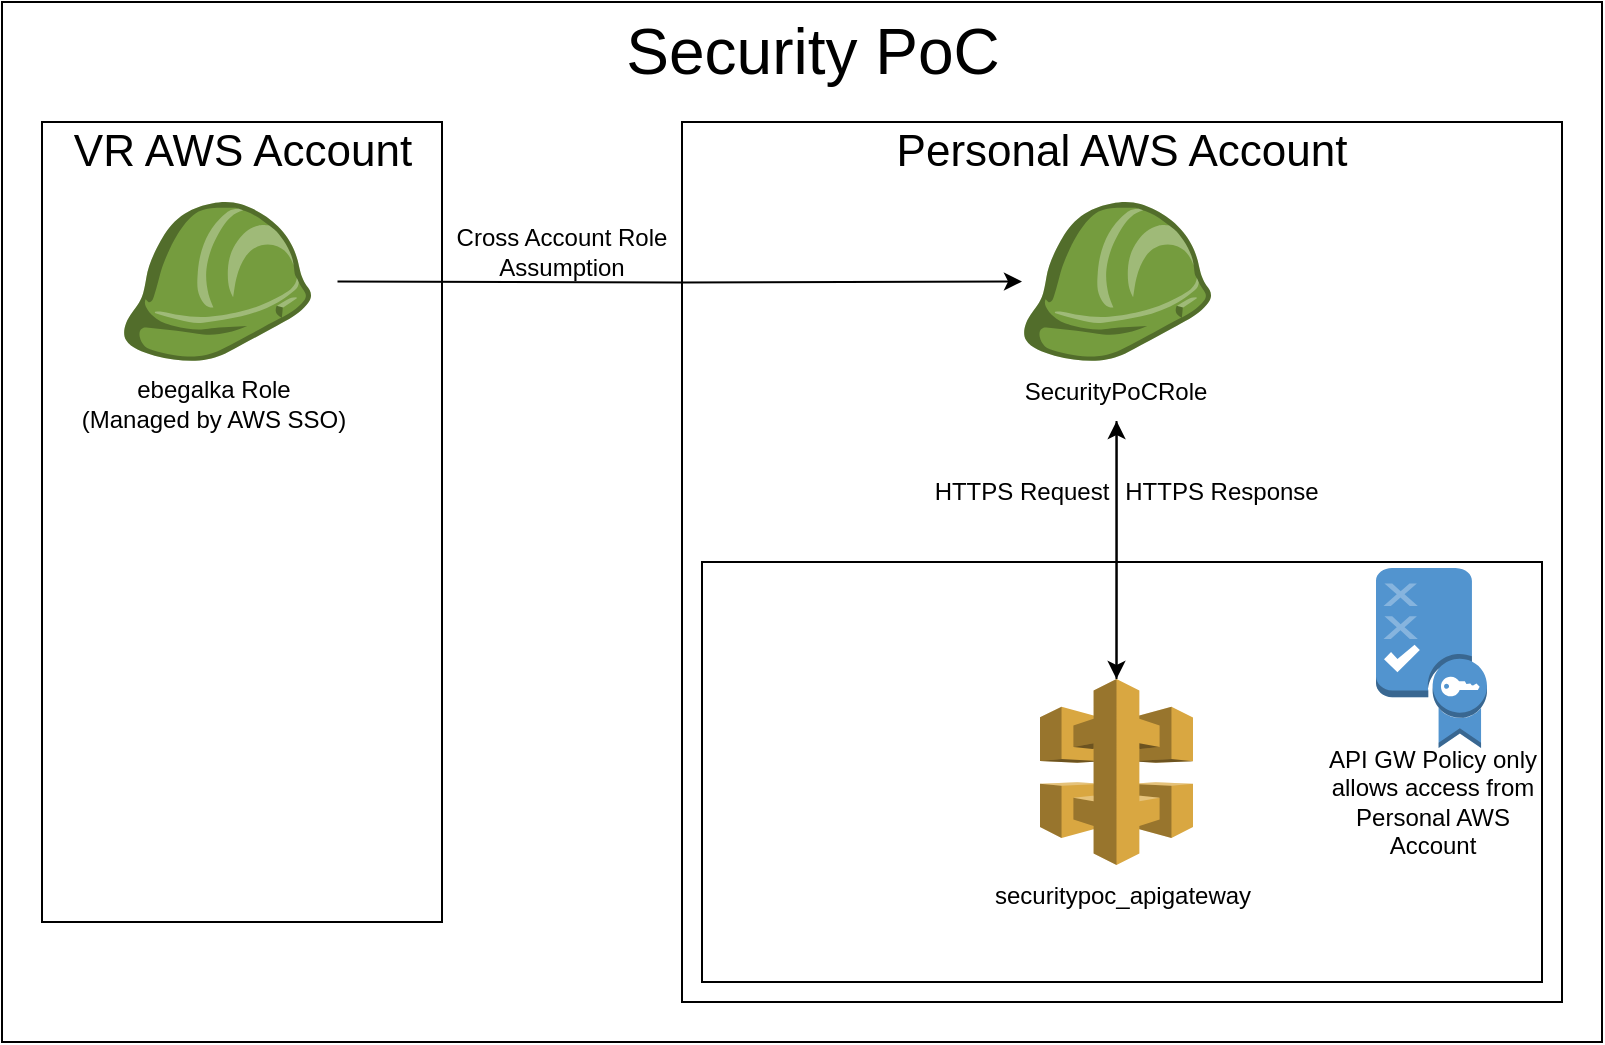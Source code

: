 <mxfile version="16.1.2" type="device"><diagram id="xhS52T2_uGqn65khwj6n" name="Page-1"><mxGraphModel dx="1102" dy="1025" grid="1" gridSize="10" guides="1" tooltips="1" connect="1" arrows="1" fold="1" page="1" pageScale="1" pageWidth="850" pageHeight="1100" math="0" shadow="0"><root><mxCell id="0"/><mxCell id="1" parent="0"/><mxCell id="o6AYox7arM_0E0to1RGb-30" value="" style="rounded=0;whiteSpace=wrap;html=1;fontSize=12;fillColor=none;" parent="1" vertex="1"><mxGeometry x="20" y="60" width="800" height="520" as="geometry"/></mxCell><mxCell id="o6AYox7arM_0E0to1RGb-2" value="" style="rounded=0;whiteSpace=wrap;html=1;fillColor=none;" parent="1" vertex="1"><mxGeometry x="360" y="120" width="440" height="440" as="geometry"/></mxCell><mxCell id="o6AYox7arM_0E0to1RGb-23" value="" style="rounded=0;whiteSpace=wrap;html=1;fontSize=12;fillColor=none;" parent="1" vertex="1"><mxGeometry x="370" y="340" width="420" height="210" as="geometry"/></mxCell><mxCell id="o6AYox7arM_0E0to1RGb-1" value="" style="rounded=0;whiteSpace=wrap;html=1;fillColor=none;" parent="1" vertex="1"><mxGeometry x="40" y="120" width="200" height="400" as="geometry"/></mxCell><mxCell id="o6AYox7arM_0E0to1RGb-3" value="VR AWS Account" style="text;html=1;strokeColor=none;fillColor=none;align=center;verticalAlign=middle;whiteSpace=wrap;rounded=0;fontSize=22;" parent="1" vertex="1"><mxGeometry x="40" y="120" width="201" height="30" as="geometry"/></mxCell><mxCell id="o6AYox7arM_0E0to1RGb-4" value="Personal AWS Account" style="text;html=1;strokeColor=none;fillColor=none;align=center;verticalAlign=middle;whiteSpace=wrap;rounded=0;fontSize=22;" parent="1" vertex="1"><mxGeometry x="360" y="120" width="440" height="30" as="geometry"/></mxCell><mxCell id="o6AYox7arM_0E0to1RGb-25" style="edgeStyle=orthogonalEdgeStyle;rounded=0;orthogonalLoop=1;jettySize=auto;html=1;fontSize=12;" parent="1" target="o6AYox7arM_0E0to1RGb-8" edge="1"><mxGeometry relative="1" as="geometry"><mxPoint x="187.75" y="199.75" as="sourcePoint"/></mxGeometry></mxCell><mxCell id="o6AYox7arM_0E0to1RGb-8" value="" style="outlineConnect=0;dashed=0;verticalLabelPosition=bottom;verticalAlign=top;align=center;html=1;shape=mxgraph.aws3.role;fillColor=#759C3E;gradientColor=none;fontSize=22;" parent="1" vertex="1"><mxGeometry x="530" y="160" width="94.5" height="79.5" as="geometry"/></mxCell><mxCell id="o6AYox7arM_0E0to1RGb-17" style="edgeStyle=orthogonalEdgeStyle;rounded=0;orthogonalLoop=1;jettySize=auto;html=1;exitX=0.5;exitY=1;exitDx=0;exitDy=0;fontSize=12;" parent="1" source="o6AYox7arM_0E0to1RGb-9" target="o6AYox7arM_0E0to1RGb-10" edge="1"><mxGeometry relative="1" as="geometry"/></mxCell><mxCell id="o6AYox7arM_0E0to1RGb-9" value="SecurityPoCRole" style="text;html=1;strokeColor=none;fillColor=none;align=center;verticalAlign=middle;whiteSpace=wrap;rounded=0;fontSize=12;" parent="1" vertex="1"><mxGeometry x="547.25" y="239.5" width="60" height="30" as="geometry"/></mxCell><mxCell id="o6AYox7arM_0E0to1RGb-18" style="edgeStyle=orthogonalEdgeStyle;rounded=0;orthogonalLoop=1;jettySize=auto;html=1;fontSize=12;" parent="1" source="o6AYox7arM_0E0to1RGb-10" target="o6AYox7arM_0E0to1RGb-9" edge="1"><mxGeometry relative="1" as="geometry"/></mxCell><mxCell id="o6AYox7arM_0E0to1RGb-10" value="" style="outlineConnect=0;dashed=0;verticalLabelPosition=bottom;verticalAlign=top;align=center;html=1;shape=mxgraph.aws3.api_gateway;fillColor=#D9A741;gradientColor=none;fontSize=12;" parent="1" vertex="1"><mxGeometry x="539" y="398.5" width="76.5" height="93" as="geometry"/></mxCell><mxCell id="o6AYox7arM_0E0to1RGb-19" value="HTTPS Request" style="text;html=1;strokeColor=none;fillColor=none;align=center;verticalAlign=middle;whiteSpace=wrap;rounded=0;fontSize=12;" parent="1" vertex="1"><mxGeometry x="480" y="290" width="100" height="30" as="geometry"/></mxCell><mxCell id="o6AYox7arM_0E0to1RGb-20" value="HTTPS Response" style="text;html=1;strokeColor=none;fillColor=none;align=center;verticalAlign=middle;whiteSpace=wrap;rounded=0;fontSize=12;" parent="1" vertex="1"><mxGeometry x="580" y="290" width="100" height="30" as="geometry"/></mxCell><mxCell id="o6AYox7arM_0E0to1RGb-21" value="" style="outlineConnect=0;dashed=0;verticalLabelPosition=bottom;verticalAlign=top;align=center;html=1;shape=mxgraph.aws3.policy;fillColor=#5294CF;gradientColor=none;fontSize=12;" parent="1" vertex="1"><mxGeometry x="707" y="343" width="55.5" height="90" as="geometry"/></mxCell><mxCell id="o6AYox7arM_0E0to1RGb-22" value="API GW Policy only &lt;br&gt;allows access from Personal AWS Account" style="text;html=1;strokeColor=none;fillColor=none;align=center;verticalAlign=middle;whiteSpace=wrap;rounded=0;fontSize=12;" parent="1" vertex="1"><mxGeometry x="679.5" y="445" width="110.5" height="30" as="geometry"/></mxCell><mxCell id="o6AYox7arM_0E0to1RGb-26" value="Cross Account Role Assumption" style="text;html=1;strokeColor=none;fillColor=none;align=center;verticalAlign=middle;whiteSpace=wrap;rounded=0;fontSize=12;" parent="1" vertex="1"><mxGeometry x="240" y="170" width="120" height="30" as="geometry"/></mxCell><mxCell id="o6AYox7arM_0E0to1RGb-27" value="securitypoc_apigateway" style="text;html=1;strokeColor=none;fillColor=none;align=center;verticalAlign=middle;whiteSpace=wrap;rounded=0;fontSize=12;" parent="1" vertex="1"><mxGeometry x="533.63" y="491.5" width="92.75" height="30" as="geometry"/></mxCell><mxCell id="o6AYox7arM_0E0to1RGb-32" value="Security PoC" style="text;html=1;strokeColor=none;fillColor=none;align=center;verticalAlign=middle;whiteSpace=wrap;rounded=0;fontSize=32;" parent="1" vertex="1"><mxGeometry x="318" y="70" width="215" height="30" as="geometry"/></mxCell><mxCell id="f9HBFyUYpaB1uychqf3p-1" value="" style="outlineConnect=0;dashed=0;verticalLabelPosition=bottom;verticalAlign=top;align=center;html=1;shape=mxgraph.aws3.role;fillColor=#759C3E;gradientColor=none;fontSize=22;" vertex="1" parent="1"><mxGeometry x="80" y="160" width="94.5" height="79.5" as="geometry"/></mxCell><mxCell id="f9HBFyUYpaB1uychqf3p-2" value="ebegalka Role&lt;br&gt;(Managed by AWS SSO)" style="text;html=1;strokeColor=none;fillColor=none;align=center;verticalAlign=middle;whiteSpace=wrap;rounded=0;fontSize=12;" vertex="1" parent="1"><mxGeometry x="39.19" y="245.5" width="174.12" height="30" as="geometry"/></mxCell></root></mxGraphModel></diagram></mxfile>